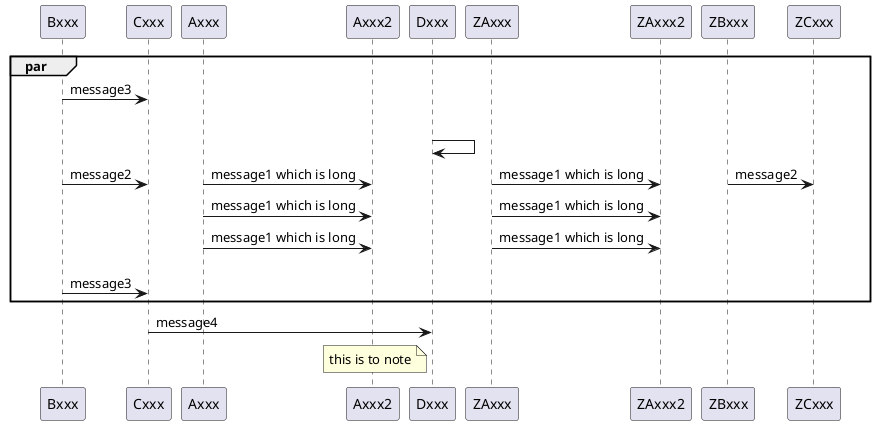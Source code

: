 {
  "sha1": "2lohkk62ui6gljlq9r60bs92ijgn4gp",
  "insertion": {
    "when": "2024-05-30T20:48:20.038Z",
    "user": "plantuml@gmail.com"
  }
}
@startuml
par
  Bxxx->Cxxx : message3
  par2
    par2
      Axxx ->Axxx2 : message1 which is long
      Axxx ->Axxx2 : message1 which is long
      Axxx ->Axxx2 : message1 which is long
    else
	    Bxxx ->Cxxx : message2
    end
  also
    Dxxx -> Dxxx
  also
    par2
      ZAxxx ->ZAxxx2 : message1 which is long
      ZAxxx ->ZAxxx2 : message1 which is long
      ZAxxx ->ZAxxx2 : message1 which is long
    else
	    ZBxxx ->ZCxxx : message2
    end
  end

  Bxxx->Cxxx : message3
end

Cxxx -> Dxxx : message4
note left of Dxxx : this is to note
@enduml
